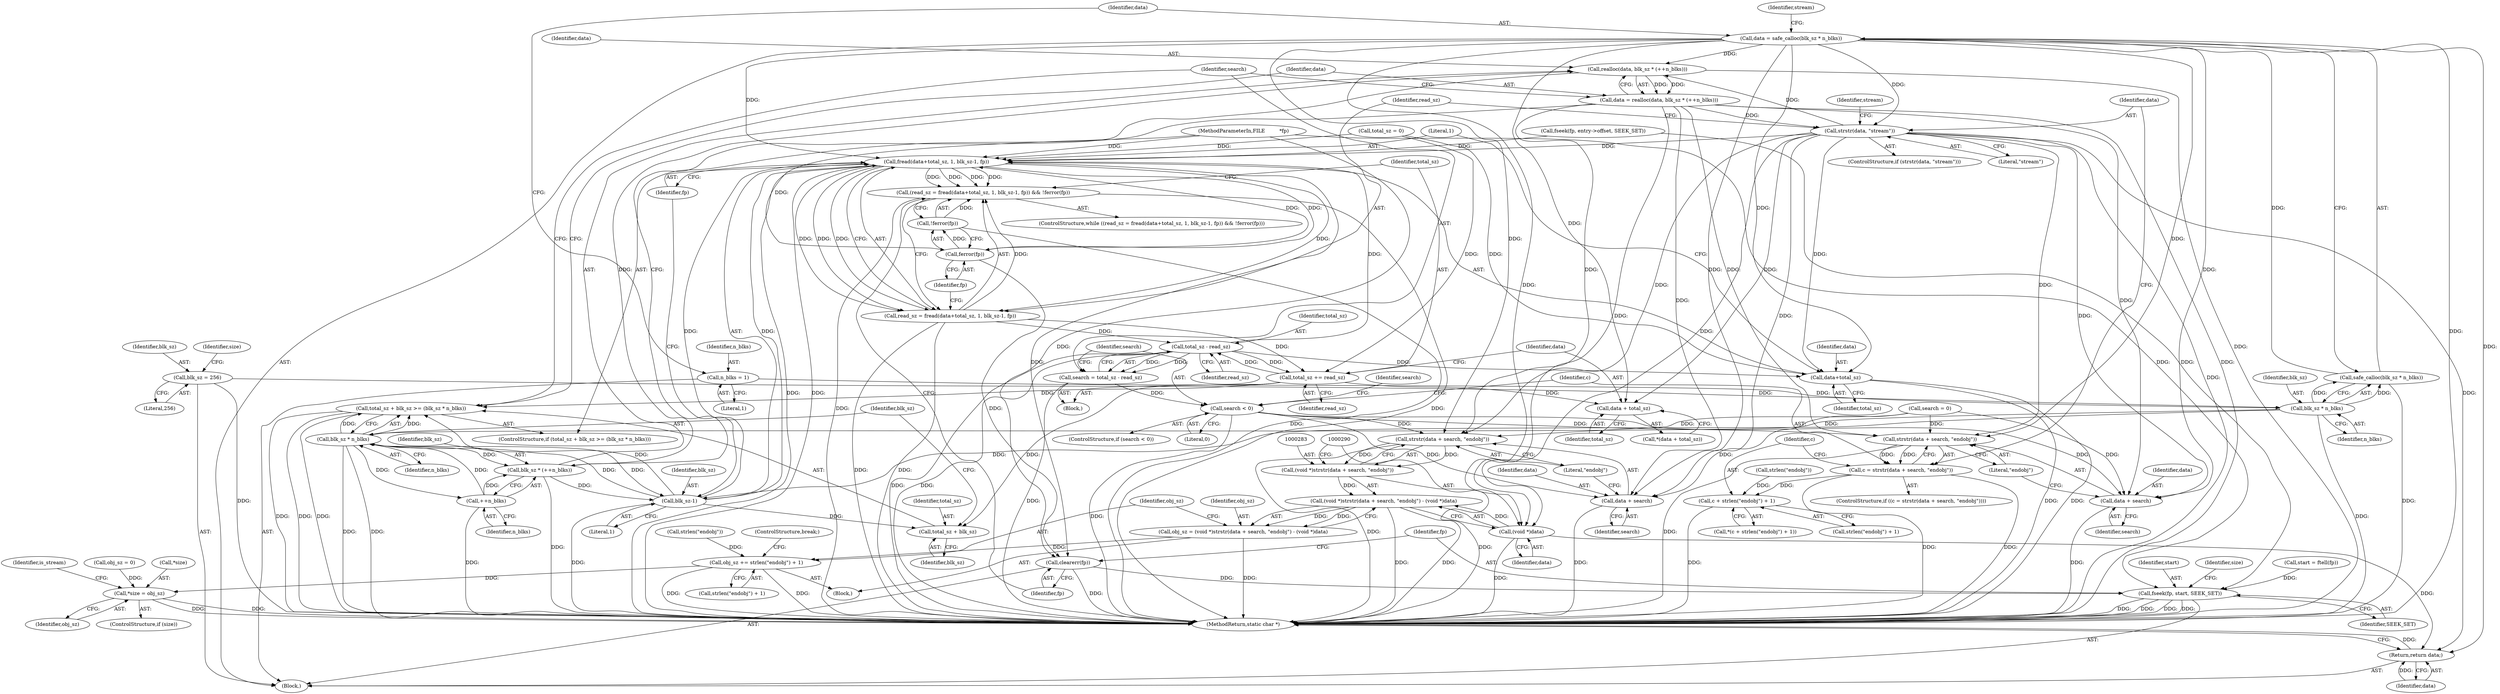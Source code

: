 digraph "0_pdfresurrect_0c4120fffa3dffe97b95c486a120eded82afe8a6_3@API" {
"1000243" [label="(Call,realloc(data, blk_sz * (++n_blks)))"];
"1000301" [label="(Call,strstr(data, \"stream\"))"];
"1000241" [label="(Call,data = realloc(data, blk_sz * (++n_blks)))"];
"1000243" [label="(Call,realloc(data, blk_sz * (++n_blks)))"];
"1000198" [label="(Call,data = safe_calloc(blk_sz * n_blks))"];
"1000200" [label="(Call,safe_calloc(blk_sz * n_blks))"];
"1000201" [label="(Call,blk_sz * n_blks)"];
"1000114" [label="(Call,blk_sz = 256)"];
"1000195" [label="(Call,n_blks = 1)"];
"1000245" [label="(Call,blk_sz * (++n_blks))"];
"1000238" [label="(Call,blk_sz * n_blks)"];
"1000216" [label="(Call,blk_sz-1)"];
"1000247" [label="(Call,++n_blks)"];
"1000264" [label="(Call,strstr(data + search, \"endobj\"))"];
"1000262" [label="(Call,c = strstr(data + search, \"endobj\"))"];
"1000272" [label="(Call,c + strlen(\"endobj\") + 1)"];
"1000265" [label="(Call,data + search)"];
"1000284" [label="(Call,strstr(data + search, \"endobj\"))"];
"1000282" [label="(Call,(void *)strstr(data + search, \"endobj\"))"];
"1000281" [label="(Call,(void *)strstr(data + search, \"endobj\") - (void *)data)"];
"1000279" [label="(Call,obj_sz = (void *)strstr(data + search, \"endobj\") - (void *)data)"];
"1000292" [label="(Call,obj_sz += strlen(\"endobj\") + 1)"];
"1000315" [label="(Call,*size = obj_sz)"];
"1000285" [label="(Call,data + search)"];
"1000289" [label="(Call,(void *)data)"];
"1000325" [label="(Return,return data;)"];
"1000211" [label="(Call,fread(data+total_sz, 1, blk_sz-1, fp))"];
"1000208" [label="(Call,(read_sz = fread(data+total_sz, 1, blk_sz-1, fp)) && !ferror(fp))"];
"1000209" [label="(Call,read_sz = fread(data+total_sz, 1, blk_sz-1, fp))"];
"1000224" [label="(Call,total_sz += read_sz)"];
"1000229" [label="(Call,data + total_sz)"];
"1000234" [label="(Call,total_sz + blk_sz >= (blk_sz * n_blks))"];
"1000235" [label="(Call,total_sz + blk_sz)"];
"1000251" [label="(Call,total_sz - read_sz)"];
"1000212" [label="(Call,data+total_sz)"];
"1000249" [label="(Call,search = total_sz - read_sz)"];
"1000255" [label="(Call,search < 0)"];
"1000221" [label="(Call,ferror(fp))"];
"1000220" [label="(Call,!ferror(fp))"];
"1000307" [label="(Call,clearerr(fp))"];
"1000309" [label="(Call,fseek(fp, start, SEEK_SET))"];
"1000219" [label="(Identifier,fp)"];
"1000263" [label="(Identifier,c)"];
"1000274" [label="(Call,strlen(\"endobj\") + 1)"];
"1000249" [label="(Call,search = total_sz - read_sz)"];
"1000116" [label="(Literal,256)"];
"1000245" [label="(Call,blk_sz * (++n_blks))"];
"1000272" [label="(Call,c + strlen(\"endobj\") + 1)"];
"1000257" [label="(Literal,0)"];
"1000250" [label="(Identifier,search)"];
"1000320" [label="(Identifier,is_stream)"];
"1000303" [label="(Literal,\"stream\")"];
"1000213" [label="(Identifier,data)"];
"1000280" [label="(Identifier,obj_sz)"];
"1000199" [label="(Identifier,data)"];
"1000266" [label="(Identifier,data)"];
"1000192" [label="(Call,total_sz = 0)"];
"1000107" [label="(MethodParameterIn,FILE         *fp)"];
"1000229" [label="(Call,data + total_sz)"];
"1000291" [label="(Identifier,data)"];
"1000292" [label="(Call,obj_sz += strlen(\"endobj\") + 1)"];
"1000275" [label="(Call,strlen(\"endobj\"))"];
"1000281" [label="(Call,(void *)strstr(data + search, \"endobj\") - (void *)data)"];
"1000254" [label="(ControlStructure,if (search < 0))"];
"1000196" [label="(Identifier,n_blks)"];
"1000239" [label="(Identifier,blk_sz)"];
"1000282" [label="(Call,(void *)strstr(data + search, \"endobj\"))"];
"1000230" [label="(Identifier,data)"];
"1000312" [label="(Identifier,SEEK_SET)"];
"1000222" [label="(Identifier,fp)"];
"1000327" [label="(MethodReturn,static char *)"];
"1000183" [label="(Call,fseek(fp, entry->offset, SEEK_SET))"];
"1000212" [label="(Call,data+total_sz)"];
"1000228" [label="(Call,*(data + total_sz))"];
"1000293" [label="(Identifier,obj_sz)"];
"1000300" [label="(ControlStructure,if (strstr(data, \"stream\")))"];
"1000288" [label="(Literal,\"endobj\")"];
"1000261" [label="(ControlStructure,if ((c = strstr(data + search, \"endobj\"))))"];
"1000243" [label="(Call,realloc(data, blk_sz * (++n_blks)))"];
"1000294" [label="(Call,strlen(\"endobj\") + 1)"];
"1000286" [label="(Identifier,data)"];
"1000211" [label="(Call,fread(data+total_sz, 1, blk_sz-1, fp))"];
"1000203" [label="(Identifier,n_blks)"];
"1000236" [label="(Identifier,total_sz)"];
"1000140" [label="(Call,start = ftell(fp))"];
"1000309" [label="(Call,fseek(fp, start, SEEK_SET))"];
"1000205" [label="(Identifier,stream)"];
"1000318" [label="(Identifier,obj_sz)"];
"1000307" [label="(Call,clearerr(fp))"];
"1000233" [label="(ControlStructure,if (total_sz + blk_sz >= (blk_sz * n_blks)))"];
"1000284" [label="(Call,strstr(data + search, \"endobj\"))"];
"1000313" [label="(ControlStructure,if (size))"];
"1000287" [label="(Identifier,search)"];
"1000259" [label="(Identifier,search)"];
"1000221" [label="(Call,ferror(fp))"];
"1000244" [label="(Identifier,data)"];
"1000235" [label="(Call,total_sz + blk_sz)"];
"1000207" [label="(ControlStructure,while ((read_sz = fread(data+total_sz, 1, blk_sz-1, fp)) && !ferror(fp)))"];
"1000237" [label="(Identifier,blk_sz)"];
"1000267" [label="(Identifier,search)"];
"1000298" [label="(ControlStructure,break;)"];
"1000231" [label="(Identifier,total_sz)"];
"1000251" [label="(Call,total_sz - read_sz)"];
"1000240" [label="(Identifier,n_blks)"];
"1000217" [label="(Identifier,blk_sz)"];
"1000268" [label="(Literal,\"endobj\")"];
"1000224" [label="(Call,total_sz += read_sz)"];
"1000129" [label="(Identifier,size)"];
"1000295" [label="(Call,strlen(\"endobj\"))"];
"1000302" [label="(Identifier,data)"];
"1000225" [label="(Identifier,total_sz)"];
"1000311" [label="(Identifier,start)"];
"1000215" [label="(Literal,1)"];
"1000115" [label="(Identifier,blk_sz)"];
"1000201" [label="(Call,blk_sz * n_blks)"];
"1000315" [label="(Call,*size = obj_sz)"];
"1000279" [label="(Call,obj_sz = (void *)strstr(data + search, \"endobj\") - (void *)data)"];
"1000189" [label="(Call,obj_sz = 0)"];
"1000247" [label="(Call,++n_blks)"];
"1000209" [label="(Call,read_sz = fread(data+total_sz, 1, blk_sz-1, fp))"];
"1000256" [label="(Identifier,search)"];
"1000200" [label="(Call,safe_calloc(blk_sz * n_blks))"];
"1000314" [label="(Identifier,size)"];
"1000264" [label="(Call,strstr(data + search, \"endobj\"))"];
"1000310" [label="(Identifier,fp)"];
"1000195" [label="(Call,n_blks = 1)"];
"1000112" [label="(Block,)"];
"1000220" [label="(Call,!ferror(fp))"];
"1000218" [label="(Literal,1)"];
"1000325" [label="(Return,return data;)"];
"1000223" [label="(Block,)"];
"1000253" [label="(Identifier,read_sz)"];
"1000234" [label="(Call,total_sz + blk_sz >= (blk_sz * n_blks))"];
"1000202" [label="(Identifier,blk_sz)"];
"1000248" [label="(Identifier,n_blks)"];
"1000246" [label="(Identifier,blk_sz)"];
"1000198" [label="(Call,data = safe_calloc(blk_sz * n_blks))"];
"1000197" [label="(Literal,1)"];
"1000269" [label="(Block,)"];
"1000273" [label="(Identifier,c)"];
"1000326" [label="(Identifier,data)"];
"1000265" [label="(Call,data + search)"];
"1000271" [label="(Call,*(c + strlen(\"endobj\") + 1))"];
"1000214" [label="(Identifier,total_sz)"];
"1000216" [label="(Call,blk_sz-1)"];
"1000242" [label="(Identifier,data)"];
"1000262" [label="(Call,c = strstr(data + search, \"endobj\"))"];
"1000210" [label="(Identifier,read_sz)"];
"1000258" [label="(Call,search = 0)"];
"1000305" [label="(Identifier,stream)"];
"1000289" [label="(Call,(void *)data)"];
"1000301" [label="(Call,strstr(data, \"stream\"))"];
"1000241" [label="(Call,data = realloc(data, blk_sz * (++n_blks)))"];
"1000208" [label="(Call,(read_sz = fread(data+total_sz, 1, blk_sz-1, fp)) && !ferror(fp))"];
"1000114" [label="(Call,blk_sz = 256)"];
"1000238" [label="(Call,blk_sz * n_blks)"];
"1000308" [label="(Identifier,fp)"];
"1000285" [label="(Call,data + search)"];
"1000316" [label="(Call,*size)"];
"1000252" [label="(Identifier,total_sz)"];
"1000226" [label="(Identifier,read_sz)"];
"1000255" [label="(Call,search < 0)"];
"1000243" -> "1000241"  [label="AST: "];
"1000243" -> "1000245"  [label="CFG: "];
"1000244" -> "1000243"  [label="AST: "];
"1000245" -> "1000243"  [label="AST: "];
"1000241" -> "1000243"  [label="CFG: "];
"1000243" -> "1000327"  [label="DDG: "];
"1000243" -> "1000241"  [label="DDG: "];
"1000243" -> "1000241"  [label="DDG: "];
"1000301" -> "1000243"  [label="DDG: "];
"1000198" -> "1000243"  [label="DDG: "];
"1000245" -> "1000243"  [label="DDG: "];
"1000301" -> "1000300"  [label="AST: "];
"1000301" -> "1000303"  [label="CFG: "];
"1000302" -> "1000301"  [label="AST: "];
"1000303" -> "1000301"  [label="AST: "];
"1000210" -> "1000301"  [label="CFG: "];
"1000305" -> "1000301"  [label="CFG: "];
"1000301" -> "1000327"  [label="DDG: "];
"1000301" -> "1000211"  [label="DDG: "];
"1000301" -> "1000212"  [label="DDG: "];
"1000301" -> "1000229"  [label="DDG: "];
"1000301" -> "1000264"  [label="DDG: "];
"1000301" -> "1000265"  [label="DDG: "];
"1000301" -> "1000284"  [label="DDG: "];
"1000301" -> "1000285"  [label="DDG: "];
"1000301" -> "1000289"  [label="DDG: "];
"1000241" -> "1000301"  [label="DDG: "];
"1000198" -> "1000301"  [label="DDG: "];
"1000301" -> "1000325"  [label="DDG: "];
"1000241" -> "1000233"  [label="AST: "];
"1000242" -> "1000241"  [label="AST: "];
"1000250" -> "1000241"  [label="CFG: "];
"1000241" -> "1000327"  [label="DDG: "];
"1000241" -> "1000264"  [label="DDG: "];
"1000241" -> "1000265"  [label="DDG: "];
"1000241" -> "1000284"  [label="DDG: "];
"1000241" -> "1000285"  [label="DDG: "];
"1000241" -> "1000289"  [label="DDG: "];
"1000198" -> "1000112"  [label="AST: "];
"1000198" -> "1000200"  [label="CFG: "];
"1000199" -> "1000198"  [label="AST: "];
"1000200" -> "1000198"  [label="AST: "];
"1000205" -> "1000198"  [label="CFG: "];
"1000198" -> "1000327"  [label="DDG: "];
"1000200" -> "1000198"  [label="DDG: "];
"1000198" -> "1000211"  [label="DDG: "];
"1000198" -> "1000212"  [label="DDG: "];
"1000198" -> "1000229"  [label="DDG: "];
"1000198" -> "1000264"  [label="DDG: "];
"1000198" -> "1000265"  [label="DDG: "];
"1000198" -> "1000284"  [label="DDG: "];
"1000198" -> "1000285"  [label="DDG: "];
"1000198" -> "1000289"  [label="DDG: "];
"1000198" -> "1000325"  [label="DDG: "];
"1000200" -> "1000201"  [label="CFG: "];
"1000201" -> "1000200"  [label="AST: "];
"1000200" -> "1000327"  [label="DDG: "];
"1000201" -> "1000200"  [label="DDG: "];
"1000201" -> "1000200"  [label="DDG: "];
"1000201" -> "1000203"  [label="CFG: "];
"1000202" -> "1000201"  [label="AST: "];
"1000203" -> "1000201"  [label="AST: "];
"1000201" -> "1000327"  [label="DDG: "];
"1000114" -> "1000201"  [label="DDG: "];
"1000195" -> "1000201"  [label="DDG: "];
"1000201" -> "1000216"  [label="DDG: "];
"1000201" -> "1000238"  [label="DDG: "];
"1000114" -> "1000112"  [label="AST: "];
"1000114" -> "1000116"  [label="CFG: "];
"1000115" -> "1000114"  [label="AST: "];
"1000116" -> "1000114"  [label="AST: "];
"1000129" -> "1000114"  [label="CFG: "];
"1000114" -> "1000327"  [label="DDG: "];
"1000195" -> "1000112"  [label="AST: "];
"1000195" -> "1000197"  [label="CFG: "];
"1000196" -> "1000195"  [label="AST: "];
"1000197" -> "1000195"  [label="AST: "];
"1000199" -> "1000195"  [label="CFG: "];
"1000245" -> "1000247"  [label="CFG: "];
"1000246" -> "1000245"  [label="AST: "];
"1000247" -> "1000245"  [label="AST: "];
"1000245" -> "1000327"  [label="DDG: "];
"1000245" -> "1000216"  [label="DDG: "];
"1000238" -> "1000245"  [label="DDG: "];
"1000247" -> "1000245"  [label="DDG: "];
"1000238" -> "1000234"  [label="AST: "];
"1000238" -> "1000240"  [label="CFG: "];
"1000239" -> "1000238"  [label="AST: "];
"1000240" -> "1000238"  [label="AST: "];
"1000234" -> "1000238"  [label="CFG: "];
"1000238" -> "1000327"  [label="DDG: "];
"1000238" -> "1000327"  [label="DDG: "];
"1000238" -> "1000216"  [label="DDG: "];
"1000238" -> "1000234"  [label="DDG: "];
"1000238" -> "1000234"  [label="DDG: "];
"1000216" -> "1000238"  [label="DDG: "];
"1000247" -> "1000238"  [label="DDG: "];
"1000238" -> "1000247"  [label="DDG: "];
"1000216" -> "1000211"  [label="AST: "];
"1000216" -> "1000218"  [label="CFG: "];
"1000217" -> "1000216"  [label="AST: "];
"1000218" -> "1000216"  [label="AST: "];
"1000219" -> "1000216"  [label="CFG: "];
"1000216" -> "1000327"  [label="DDG: "];
"1000216" -> "1000211"  [label="DDG: "];
"1000216" -> "1000211"  [label="DDG: "];
"1000216" -> "1000234"  [label="DDG: "];
"1000216" -> "1000235"  [label="DDG: "];
"1000247" -> "1000248"  [label="CFG: "];
"1000248" -> "1000247"  [label="AST: "];
"1000247" -> "1000327"  [label="DDG: "];
"1000264" -> "1000262"  [label="AST: "];
"1000264" -> "1000268"  [label="CFG: "];
"1000265" -> "1000264"  [label="AST: "];
"1000268" -> "1000264"  [label="AST: "];
"1000262" -> "1000264"  [label="CFG: "];
"1000264" -> "1000327"  [label="DDG: "];
"1000264" -> "1000262"  [label="DDG: "];
"1000264" -> "1000262"  [label="DDG: "];
"1000258" -> "1000264"  [label="DDG: "];
"1000255" -> "1000264"  [label="DDG: "];
"1000262" -> "1000261"  [label="AST: "];
"1000263" -> "1000262"  [label="AST: "];
"1000273" -> "1000262"  [label="CFG: "];
"1000302" -> "1000262"  [label="CFG: "];
"1000262" -> "1000327"  [label="DDG: "];
"1000262" -> "1000327"  [label="DDG: "];
"1000262" -> "1000272"  [label="DDG: "];
"1000272" -> "1000271"  [label="AST: "];
"1000272" -> "1000274"  [label="CFG: "];
"1000273" -> "1000272"  [label="AST: "];
"1000274" -> "1000272"  [label="AST: "];
"1000271" -> "1000272"  [label="CFG: "];
"1000272" -> "1000327"  [label="DDG: "];
"1000275" -> "1000272"  [label="DDG: "];
"1000265" -> "1000267"  [label="CFG: "];
"1000266" -> "1000265"  [label="AST: "];
"1000267" -> "1000265"  [label="AST: "];
"1000268" -> "1000265"  [label="CFG: "];
"1000265" -> "1000327"  [label="DDG: "];
"1000258" -> "1000265"  [label="DDG: "];
"1000255" -> "1000265"  [label="DDG: "];
"1000284" -> "1000282"  [label="AST: "];
"1000284" -> "1000288"  [label="CFG: "];
"1000285" -> "1000284"  [label="AST: "];
"1000288" -> "1000284"  [label="AST: "];
"1000282" -> "1000284"  [label="CFG: "];
"1000284" -> "1000327"  [label="DDG: "];
"1000284" -> "1000282"  [label="DDG: "];
"1000284" -> "1000282"  [label="DDG: "];
"1000258" -> "1000284"  [label="DDG: "];
"1000255" -> "1000284"  [label="DDG: "];
"1000282" -> "1000281"  [label="AST: "];
"1000283" -> "1000282"  [label="AST: "];
"1000290" -> "1000282"  [label="CFG: "];
"1000282" -> "1000327"  [label="DDG: "];
"1000282" -> "1000281"  [label="DDG: "];
"1000281" -> "1000279"  [label="AST: "];
"1000281" -> "1000289"  [label="CFG: "];
"1000289" -> "1000281"  [label="AST: "];
"1000279" -> "1000281"  [label="CFG: "];
"1000281" -> "1000327"  [label="DDG: "];
"1000281" -> "1000327"  [label="DDG: "];
"1000281" -> "1000279"  [label="DDG: "];
"1000281" -> "1000279"  [label="DDG: "];
"1000289" -> "1000281"  [label="DDG: "];
"1000279" -> "1000269"  [label="AST: "];
"1000280" -> "1000279"  [label="AST: "];
"1000293" -> "1000279"  [label="CFG: "];
"1000279" -> "1000327"  [label="DDG: "];
"1000279" -> "1000292"  [label="DDG: "];
"1000292" -> "1000269"  [label="AST: "];
"1000292" -> "1000294"  [label="CFG: "];
"1000293" -> "1000292"  [label="AST: "];
"1000294" -> "1000292"  [label="AST: "];
"1000298" -> "1000292"  [label="CFG: "];
"1000292" -> "1000327"  [label="DDG: "];
"1000292" -> "1000327"  [label="DDG: "];
"1000295" -> "1000292"  [label="DDG: "];
"1000292" -> "1000315"  [label="DDG: "];
"1000315" -> "1000313"  [label="AST: "];
"1000315" -> "1000318"  [label="CFG: "];
"1000316" -> "1000315"  [label="AST: "];
"1000318" -> "1000315"  [label="AST: "];
"1000320" -> "1000315"  [label="CFG: "];
"1000315" -> "1000327"  [label="DDG: "];
"1000315" -> "1000327"  [label="DDG: "];
"1000189" -> "1000315"  [label="DDG: "];
"1000285" -> "1000287"  [label="CFG: "];
"1000286" -> "1000285"  [label="AST: "];
"1000287" -> "1000285"  [label="AST: "];
"1000288" -> "1000285"  [label="CFG: "];
"1000285" -> "1000327"  [label="DDG: "];
"1000258" -> "1000285"  [label="DDG: "];
"1000255" -> "1000285"  [label="DDG: "];
"1000289" -> "1000291"  [label="CFG: "];
"1000290" -> "1000289"  [label="AST: "];
"1000291" -> "1000289"  [label="AST: "];
"1000289" -> "1000327"  [label="DDG: "];
"1000289" -> "1000325"  [label="DDG: "];
"1000325" -> "1000112"  [label="AST: "];
"1000325" -> "1000326"  [label="CFG: "];
"1000326" -> "1000325"  [label="AST: "];
"1000327" -> "1000325"  [label="CFG: "];
"1000325" -> "1000327"  [label="DDG: "];
"1000326" -> "1000325"  [label="DDG: "];
"1000211" -> "1000209"  [label="AST: "];
"1000211" -> "1000219"  [label="CFG: "];
"1000212" -> "1000211"  [label="AST: "];
"1000215" -> "1000211"  [label="AST: "];
"1000219" -> "1000211"  [label="AST: "];
"1000209" -> "1000211"  [label="CFG: "];
"1000211" -> "1000327"  [label="DDG: "];
"1000211" -> "1000327"  [label="DDG: "];
"1000211" -> "1000208"  [label="DDG: "];
"1000211" -> "1000208"  [label="DDG: "];
"1000211" -> "1000208"  [label="DDG: "];
"1000211" -> "1000208"  [label="DDG: "];
"1000211" -> "1000209"  [label="DDG: "];
"1000211" -> "1000209"  [label="DDG: "];
"1000211" -> "1000209"  [label="DDG: "];
"1000211" -> "1000209"  [label="DDG: "];
"1000251" -> "1000211"  [label="DDG: "];
"1000192" -> "1000211"  [label="DDG: "];
"1000183" -> "1000211"  [label="DDG: "];
"1000221" -> "1000211"  [label="DDG: "];
"1000107" -> "1000211"  [label="DDG: "];
"1000211" -> "1000221"  [label="DDG: "];
"1000211" -> "1000307"  [label="DDG: "];
"1000208" -> "1000207"  [label="AST: "];
"1000208" -> "1000209"  [label="CFG: "];
"1000208" -> "1000220"  [label="CFG: "];
"1000209" -> "1000208"  [label="AST: "];
"1000220" -> "1000208"  [label="AST: "];
"1000225" -> "1000208"  [label="CFG: "];
"1000308" -> "1000208"  [label="CFG: "];
"1000208" -> "1000327"  [label="DDG: "];
"1000208" -> "1000327"  [label="DDG: "];
"1000209" -> "1000208"  [label="DDG: "];
"1000220" -> "1000208"  [label="DDG: "];
"1000210" -> "1000209"  [label="AST: "];
"1000222" -> "1000209"  [label="CFG: "];
"1000209" -> "1000327"  [label="DDG: "];
"1000209" -> "1000327"  [label="DDG: "];
"1000209" -> "1000224"  [label="DDG: "];
"1000209" -> "1000251"  [label="DDG: "];
"1000224" -> "1000223"  [label="AST: "];
"1000224" -> "1000226"  [label="CFG: "];
"1000225" -> "1000224"  [label="AST: "];
"1000226" -> "1000224"  [label="AST: "];
"1000230" -> "1000224"  [label="CFG: "];
"1000251" -> "1000224"  [label="DDG: "];
"1000192" -> "1000224"  [label="DDG: "];
"1000224" -> "1000229"  [label="DDG: "];
"1000224" -> "1000234"  [label="DDG: "];
"1000224" -> "1000235"  [label="DDG: "];
"1000224" -> "1000251"  [label="DDG: "];
"1000229" -> "1000228"  [label="AST: "];
"1000229" -> "1000231"  [label="CFG: "];
"1000230" -> "1000229"  [label="AST: "];
"1000231" -> "1000229"  [label="AST: "];
"1000228" -> "1000229"  [label="CFG: "];
"1000234" -> "1000233"  [label="AST: "];
"1000235" -> "1000234"  [label="AST: "];
"1000242" -> "1000234"  [label="CFG: "];
"1000250" -> "1000234"  [label="CFG: "];
"1000234" -> "1000327"  [label="DDG: "];
"1000234" -> "1000327"  [label="DDG: "];
"1000234" -> "1000327"  [label="DDG: "];
"1000235" -> "1000237"  [label="CFG: "];
"1000236" -> "1000235"  [label="AST: "];
"1000237" -> "1000235"  [label="AST: "];
"1000239" -> "1000235"  [label="CFG: "];
"1000251" -> "1000249"  [label="AST: "];
"1000251" -> "1000253"  [label="CFG: "];
"1000252" -> "1000251"  [label="AST: "];
"1000253" -> "1000251"  [label="AST: "];
"1000249" -> "1000251"  [label="CFG: "];
"1000251" -> "1000327"  [label="DDG: "];
"1000251" -> "1000327"  [label="DDG: "];
"1000251" -> "1000212"  [label="DDG: "];
"1000251" -> "1000249"  [label="DDG: "];
"1000251" -> "1000249"  [label="DDG: "];
"1000212" -> "1000214"  [label="CFG: "];
"1000213" -> "1000212"  [label="AST: "];
"1000214" -> "1000212"  [label="AST: "];
"1000215" -> "1000212"  [label="CFG: "];
"1000212" -> "1000327"  [label="DDG: "];
"1000212" -> "1000327"  [label="DDG: "];
"1000192" -> "1000212"  [label="DDG: "];
"1000249" -> "1000223"  [label="AST: "];
"1000250" -> "1000249"  [label="AST: "];
"1000256" -> "1000249"  [label="CFG: "];
"1000249" -> "1000327"  [label="DDG: "];
"1000249" -> "1000255"  [label="DDG: "];
"1000255" -> "1000254"  [label="AST: "];
"1000255" -> "1000257"  [label="CFG: "];
"1000256" -> "1000255"  [label="AST: "];
"1000257" -> "1000255"  [label="AST: "];
"1000259" -> "1000255"  [label="CFG: "];
"1000263" -> "1000255"  [label="CFG: "];
"1000255" -> "1000327"  [label="DDG: "];
"1000221" -> "1000220"  [label="AST: "];
"1000221" -> "1000222"  [label="CFG: "];
"1000222" -> "1000221"  [label="AST: "];
"1000220" -> "1000221"  [label="CFG: "];
"1000221" -> "1000220"  [label="DDG: "];
"1000107" -> "1000221"  [label="DDG: "];
"1000221" -> "1000307"  [label="DDG: "];
"1000220" -> "1000327"  [label="DDG: "];
"1000307" -> "1000112"  [label="AST: "];
"1000307" -> "1000308"  [label="CFG: "];
"1000308" -> "1000307"  [label="AST: "];
"1000310" -> "1000307"  [label="CFG: "];
"1000307" -> "1000327"  [label="DDG: "];
"1000107" -> "1000307"  [label="DDG: "];
"1000307" -> "1000309"  [label="DDG: "];
"1000309" -> "1000112"  [label="AST: "];
"1000309" -> "1000312"  [label="CFG: "];
"1000310" -> "1000309"  [label="AST: "];
"1000311" -> "1000309"  [label="AST: "];
"1000312" -> "1000309"  [label="AST: "];
"1000314" -> "1000309"  [label="CFG: "];
"1000309" -> "1000327"  [label="DDG: "];
"1000309" -> "1000327"  [label="DDG: "];
"1000309" -> "1000327"  [label="DDG: "];
"1000309" -> "1000327"  [label="DDG: "];
"1000107" -> "1000309"  [label="DDG: "];
"1000140" -> "1000309"  [label="DDG: "];
"1000183" -> "1000309"  [label="DDG: "];
}
